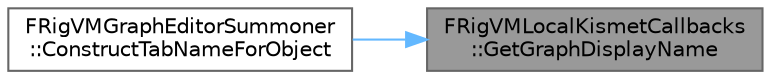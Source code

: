 digraph "FRigVMLocalKismetCallbacks::GetGraphDisplayName"
{
 // INTERACTIVE_SVG=YES
 // LATEX_PDF_SIZE
  bgcolor="transparent";
  edge [fontname=Helvetica,fontsize=10,labelfontname=Helvetica,labelfontsize=10];
  node [fontname=Helvetica,fontsize=10,shape=box,height=0.2,width=0.4];
  rankdir="RL";
  Node1 [id="Node000001",label="FRigVMLocalKismetCallbacks\l::GetGraphDisplayName",height=0.2,width=0.4,color="gray40", fillcolor="grey60", style="filled", fontcolor="black",tooltip=" "];
  Node1 -> Node2 [id="edge1_Node000001_Node000002",dir="back",color="steelblue1",style="solid",tooltip=" "];
  Node2 [id="Node000002",label="FRigVMGraphEditorSummoner\l::ConstructTabNameForObject",height=0.2,width=0.4,color="grey40", fillcolor="white", style="filled",URL="$d7/d12/structFRigVMGraphEditorSummoner.html#a110f1a7d2453cf554ea8f5bcce85eb91",tooltip=" "];
}
